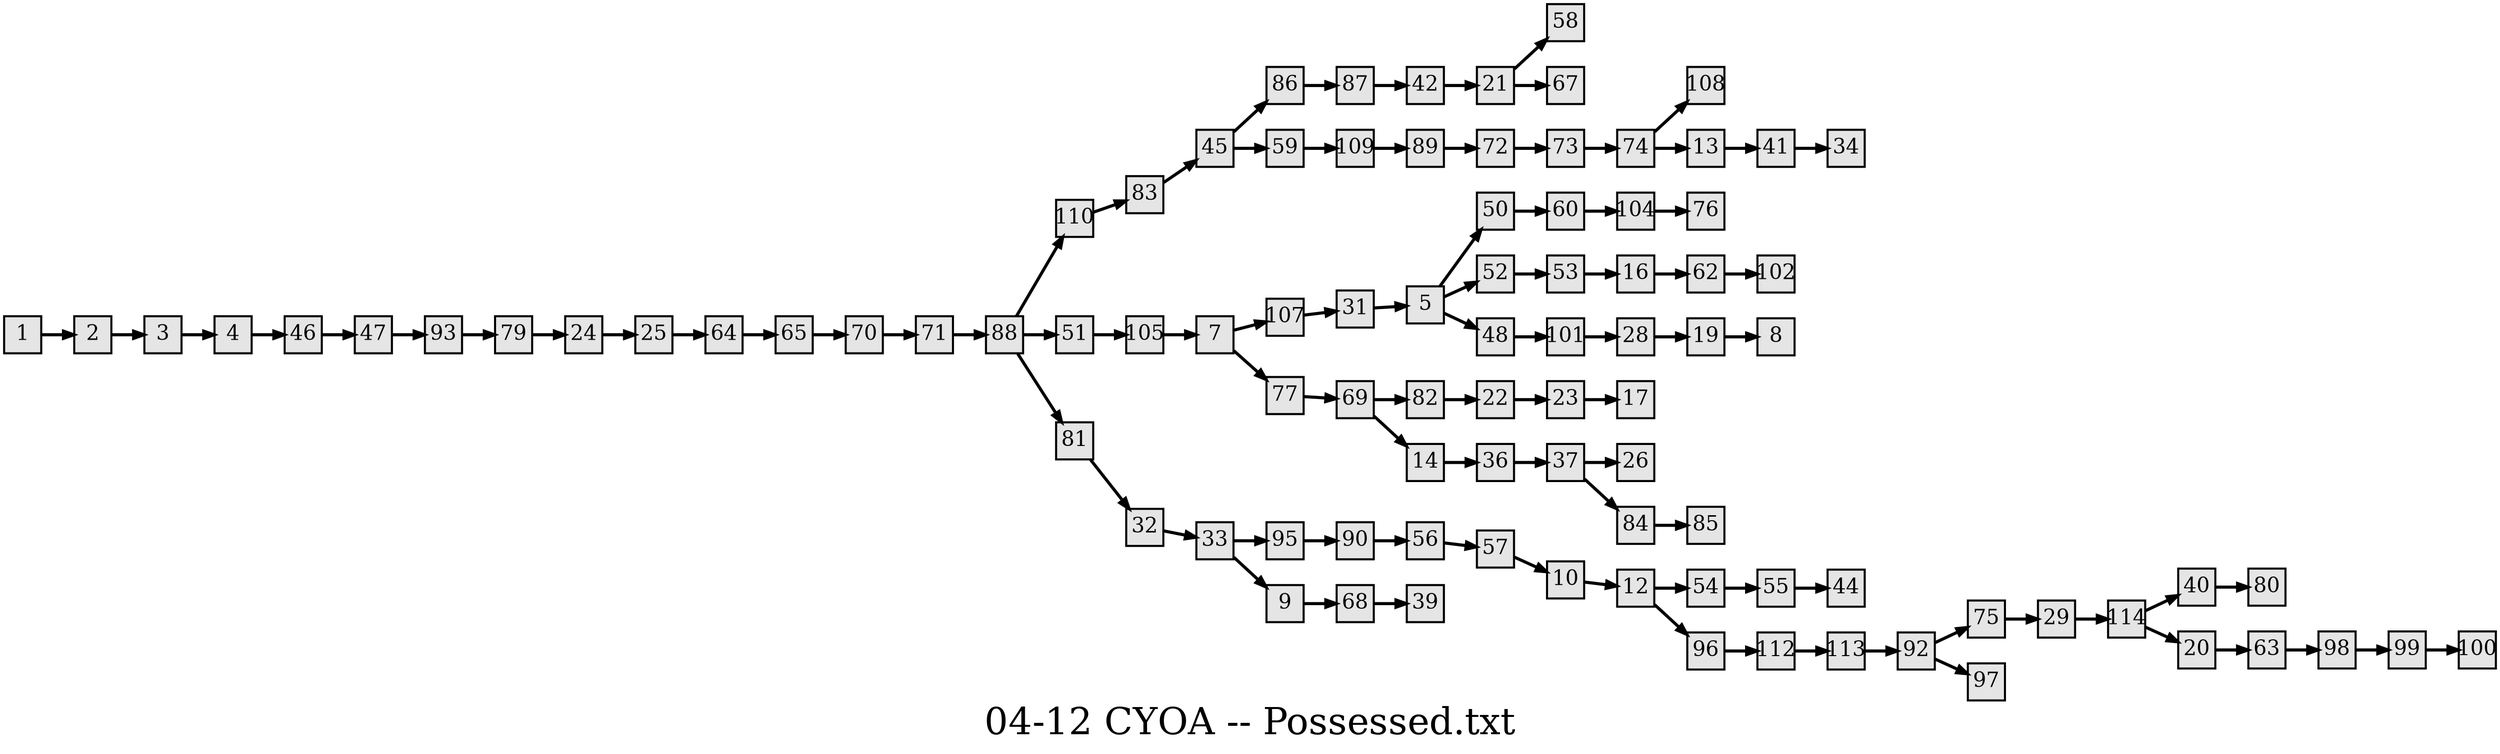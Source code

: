 digraph g{
  graph [ label="04-12 CYOA -- Possessed.txt" rankdir=LR, ordering=out, fontsize=36, nodesep="0.35", ranksep="0.45"];
  node  [shape=rect, penwidth=2, fontsize=20, style=filled, fillcolor=grey90, margin="0,0", labelfloat=true, regular=true, fixedsize=true];
  edge  [labelfloat=true, penwidth=3, fontsize=12];

  1 -> 2;
  2 -> 3;
  3 -> 4;
  4 -> 46;
  5 -> 50;
  5 -> 52;
  5 -> 48;
  7 -> 107;
  7 -> 77;
  9 -> 68;
  10 -> 12;
  12 -> 54;
  12 -> 96;
  13 -> 41;
  14 -> 36;
  16 -> 62;
  19 -> 8;
  20 -> 63;
  21 -> 58;
  21 -> 67;
  22 -> 23;
  23 -> 17;
  24 -> 25;
  25 -> 64;
  28 -> 19;
  29 -> 114;
  31 -> 5;
  32 -> 33;
  33 -> 95;
  33 -> 9;
  36 -> 37;
  37 -> 26;
  37 -> 84;
  40 -> 80;
  41 -> 34;
  42 -> 21;
  45 -> 86;
  45 -> 59;
  46 -> 47;
  47 -> 93;
  48 -> 101;
  50 -> 60;
  51 -> 105;
  52 -> 53;
  53 -> 16;
  54 -> 55;
  55 -> 44;
  56 -> 57;
  57 -> 10;
  59 -> 109;
  60 -> 104;
  62 -> 102;
  63 -> 98;
  64 -> 65;
  65 -> 70;
  68 -> 39;
  69 -> 82;
  69 -> 14;
  70 -> 71;
  71 -> 88;
  72 -> 73;
  73 -> 74;
  74 -> 108;
  74 -> 13;
  75 -> 29;
  77 -> 69;
  79 -> 24;
  81 -> 32;
  82 -> 22;
  83 -> 45;
  84 -> 85;
  86 -> 87;
  87 -> 42;
  88 -> 110;
  88 -> 51;
  88 -> 81;
  89 -> 72;
  90 -> 56;
  92 -> 75;
  92 -> 97;
  93 -> 79;
  95 -> 90;
  96 -> 112;
  98 -> 99;
  99 -> 100;
  101 -> 28;
  104 -> 76;
  105 -> 7;
  107 -> 31;
  109 -> 89;
  110 -> 83;
  112 -> 113;
  113 -> 92;
  114 -> 40;
  114 -> 20;
}

